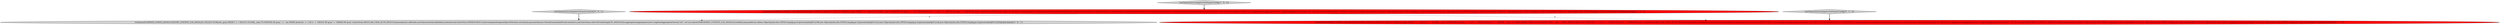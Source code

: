 digraph {
3 [style = filled, label = "testQuery(PLANNER_CONFIG_LOS_ANGELES,QUERY_CONTEXT_DEFAULT,\"SELECT SUM(cnt), gran FROM (\" + \" SELECT\" + \" FLOOR(__time TO MONTH) AS gran,\" + \" cnt\" + \" FROM druid.foo\" + \" WHERE __time >= TIME_PARSE('1999-12-01 00:00:00') AND __time < TIME_PARSE('2002-01-01 00:00:00')\" + \") AS x\" + \"GROUP BY gran\" + \"ORDER BY gran\",CalciteTests.REGULAR_USER_AUTH_RESULT,ImmutableList.of(Druids.newTimeseriesQueryBuilder().dataSource(CalciteTests.DATASOURCE1).intervals(querySegmentSpec(Intervals.of(\"1999-12-01T00-08:00/2002-01-01T00-08:00\"))).granularity(new PeriodGranularity(Period.months(1),null,DateTimes.inferTzFromString(LOS_ANGELES))).aggregators(aggregators(new LongSumAggregatorFactory(\"a0\",\"cnt\"))).context(TIMESERIES_CONTEXT_DEFAULT).build()),ImmutableList.of(new Object((((edu.fdu.CPPDG.tinypdg.pe.ExpressionInfo@97a135,new Object((((edu.fdu.CPPDG.tinypdg.pe.ExpressionInfo@97a13d,new Object((((edu.fdu.CPPDG.tinypdg.pe.ExpressionInfo@97a145,new Object((((edu.fdu.CPPDG.tinypdg.pe.ExpressionInfo@97a14d))@@@3@@@['0', '1', '0']", fillcolor = red, shape = ellipse image = "AAA1AAABBB2BBB"];
1 [style = filled, label = "testTimeseriesLosAngelesViaPlannerConfig['1', '0', '0']", fillcolor = lightgray, shape = diamond image = "AAA0AAABBB1BBB"];
0 [style = filled, label = "testQuery(PLANNER_CONFIG_LOS_ANGELES,QUERY_CONTEXT_DEFAULT,\"SELECT SUM(cnt), gran FROM (\" + \" SELECT FLOOR(__time TO MONTH) AS gran,\" + \" cnt FROM druid.foo\" + \") AS x\" + \"GROUP BY gran\" + \"ORDER BY gran\",CalciteTests.REGULAR_USER_AUTH_RESULT,ImmutableList.of(Druids.newTimeseriesQueryBuilder().dataSource(CalciteTests.DATASOURCE1).intervals(querySegmentSpec(Filtration.eternity())).granularity(new PeriodGranularity(Period.months(1),null,DateTimes.inferTzFromString(LOS_ANGELES))).aggregators(aggregators(new LongSumAggregatorFactory(\"a0\",\"cnt\"))).context(TIMESERIES_CONTEXT_DEFAULT).build()),ImmutableList.of(new Object((((edu.fdu.CPPDG.tinypdg.pe.ExpressionInfo@97a0ce,new Object((((edu.fdu.CPPDG.tinypdg.pe.ExpressionInfo@97a0d6,new Object((((edu.fdu.CPPDG.tinypdg.pe.ExpressionInfo@97a0de,new Object((((edu.fdu.CPPDG.tinypdg.pe.ExpressionInfo@97a0e6))@@@3@@@['1', '0', '0']", fillcolor = red, shape = ellipse image = "AAA1AAABBB1BBB"];
4 [style = filled, label = "testTimeseriesLosAngelesViaQueryContext['0', '0', '1']", fillcolor = lightgray, shape = diamond image = "AAA0AAABBB3BBB"];
5 [style = filled, label = "testQuery(PLANNER_CONFIG_DEFAULT,QUERY_CONTEXT_LOS_ANGELES,\"SELECT SUM(cnt), gran FROM (\" + \" SELECT FLOOR(__time TO MONTH) AS gran,\" + \" cnt FROM druid.foo\" + \") AS x\" + \"GROUP BY gran\" + \"ORDER BY gran\",CalciteTests.REGULAR_USER_AUTH_RESULT,ImmutableList.of(Druids.newTimeseriesQueryBuilder().dataSource(CalciteTests.DATASOURCE1).intervals(querySegmentSpec(Filtration.eternity())).granularity(new PeriodGranularity(Period.months(1),null,DateTimes.inferTzFromString(LOS_ANGELES))).aggregators(aggregators(new LongSumAggregatorFactory(\"a0\",\"cnt\"))).context(TIMESERIES_CONTEXT_LOS_ANGELES).build()),ImmutableList.of(new Object((((edu.fdu.CPPDG.tinypdg.pe.ExpressionInfo@97a198,new Object((((edu.fdu.CPPDG.tinypdg.pe.ExpressionInfo@97a1a0,new Object((((edu.fdu.CPPDG.tinypdg.pe.ExpressionInfo@97a1a8,new Object((((edu.fdu.CPPDG.tinypdg.pe.ExpressionInfo@97a1b0))@@@3@@@['0', '0', '1']", fillcolor = lightgray, shape = ellipse image = "AAA0AAABBB3BBB"];
2 [style = filled, label = "testTimeseriesLosAngelesViaPlannerConfig['0', '1', '0']", fillcolor = lightgray, shape = diamond image = "AAA0AAABBB2BBB"];
0->3 [style = dashed, label="0"];
1->0 [style = bold, label=""];
0->5 [style = dashed, label="0"];
4->5 [style = bold, label=""];
2->3 [style = bold, label=""];
}

